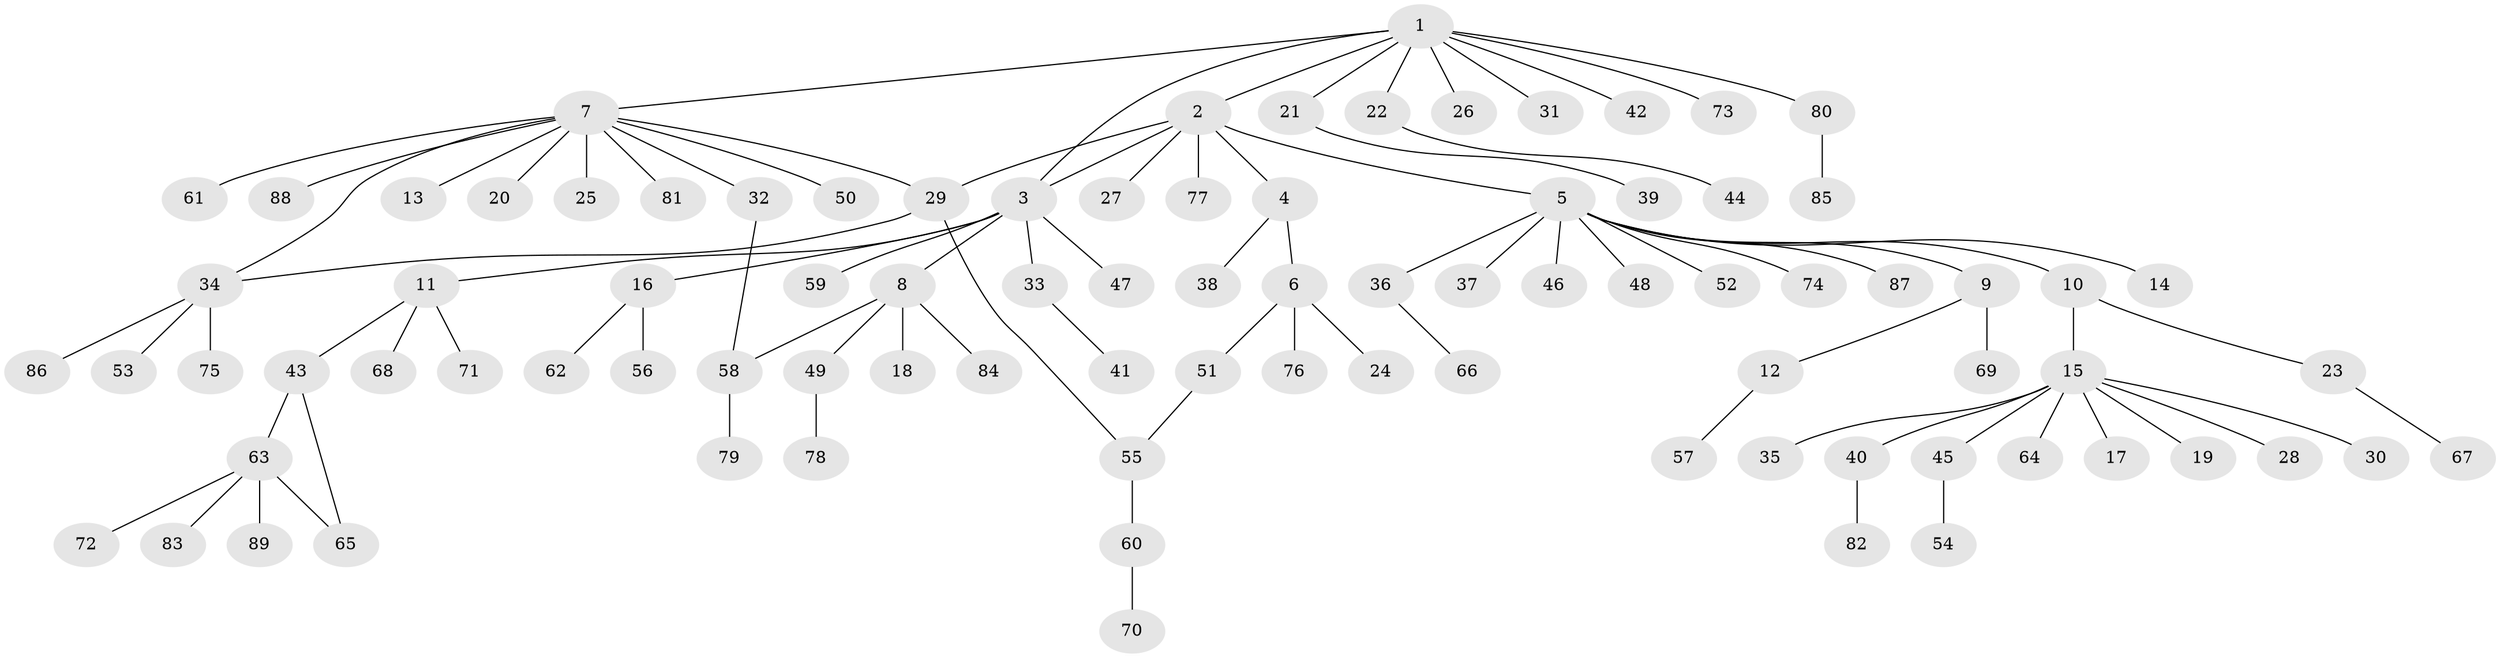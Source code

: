 // Generated by graph-tools (version 1.1) at 2025/50/03/09/25 03:50:01]
// undirected, 89 vertices, 94 edges
graph export_dot {
graph [start="1"]
  node [color=gray90,style=filled];
  1;
  2;
  3;
  4;
  5;
  6;
  7;
  8;
  9;
  10;
  11;
  12;
  13;
  14;
  15;
  16;
  17;
  18;
  19;
  20;
  21;
  22;
  23;
  24;
  25;
  26;
  27;
  28;
  29;
  30;
  31;
  32;
  33;
  34;
  35;
  36;
  37;
  38;
  39;
  40;
  41;
  42;
  43;
  44;
  45;
  46;
  47;
  48;
  49;
  50;
  51;
  52;
  53;
  54;
  55;
  56;
  57;
  58;
  59;
  60;
  61;
  62;
  63;
  64;
  65;
  66;
  67;
  68;
  69;
  70;
  71;
  72;
  73;
  74;
  75;
  76;
  77;
  78;
  79;
  80;
  81;
  82;
  83;
  84;
  85;
  86;
  87;
  88;
  89;
  1 -- 2;
  1 -- 3;
  1 -- 7;
  1 -- 21;
  1 -- 22;
  1 -- 26;
  1 -- 31;
  1 -- 42;
  1 -- 73;
  1 -- 80;
  2 -- 3;
  2 -- 4;
  2 -- 5;
  2 -- 27;
  2 -- 29;
  2 -- 77;
  3 -- 8;
  3 -- 11;
  3 -- 16;
  3 -- 33;
  3 -- 47;
  3 -- 59;
  4 -- 6;
  4 -- 38;
  5 -- 9;
  5 -- 10;
  5 -- 14;
  5 -- 36;
  5 -- 37;
  5 -- 46;
  5 -- 48;
  5 -- 52;
  5 -- 74;
  5 -- 87;
  6 -- 24;
  6 -- 51;
  6 -- 76;
  7 -- 13;
  7 -- 20;
  7 -- 25;
  7 -- 29;
  7 -- 32;
  7 -- 34;
  7 -- 50;
  7 -- 61;
  7 -- 81;
  7 -- 88;
  8 -- 18;
  8 -- 49;
  8 -- 58;
  8 -- 84;
  9 -- 12;
  9 -- 69;
  10 -- 15;
  10 -- 23;
  11 -- 43;
  11 -- 68;
  11 -- 71;
  12 -- 57;
  15 -- 17;
  15 -- 19;
  15 -- 28;
  15 -- 30;
  15 -- 35;
  15 -- 40;
  15 -- 45;
  15 -- 64;
  16 -- 56;
  16 -- 62;
  21 -- 39;
  22 -- 44;
  23 -- 67;
  29 -- 34;
  29 -- 55;
  32 -- 58;
  33 -- 41;
  34 -- 53;
  34 -- 75;
  34 -- 86;
  36 -- 66;
  40 -- 82;
  43 -- 63;
  43 -- 65;
  45 -- 54;
  49 -- 78;
  51 -- 55;
  55 -- 60;
  58 -- 79;
  60 -- 70;
  63 -- 65;
  63 -- 72;
  63 -- 83;
  63 -- 89;
  80 -- 85;
}
